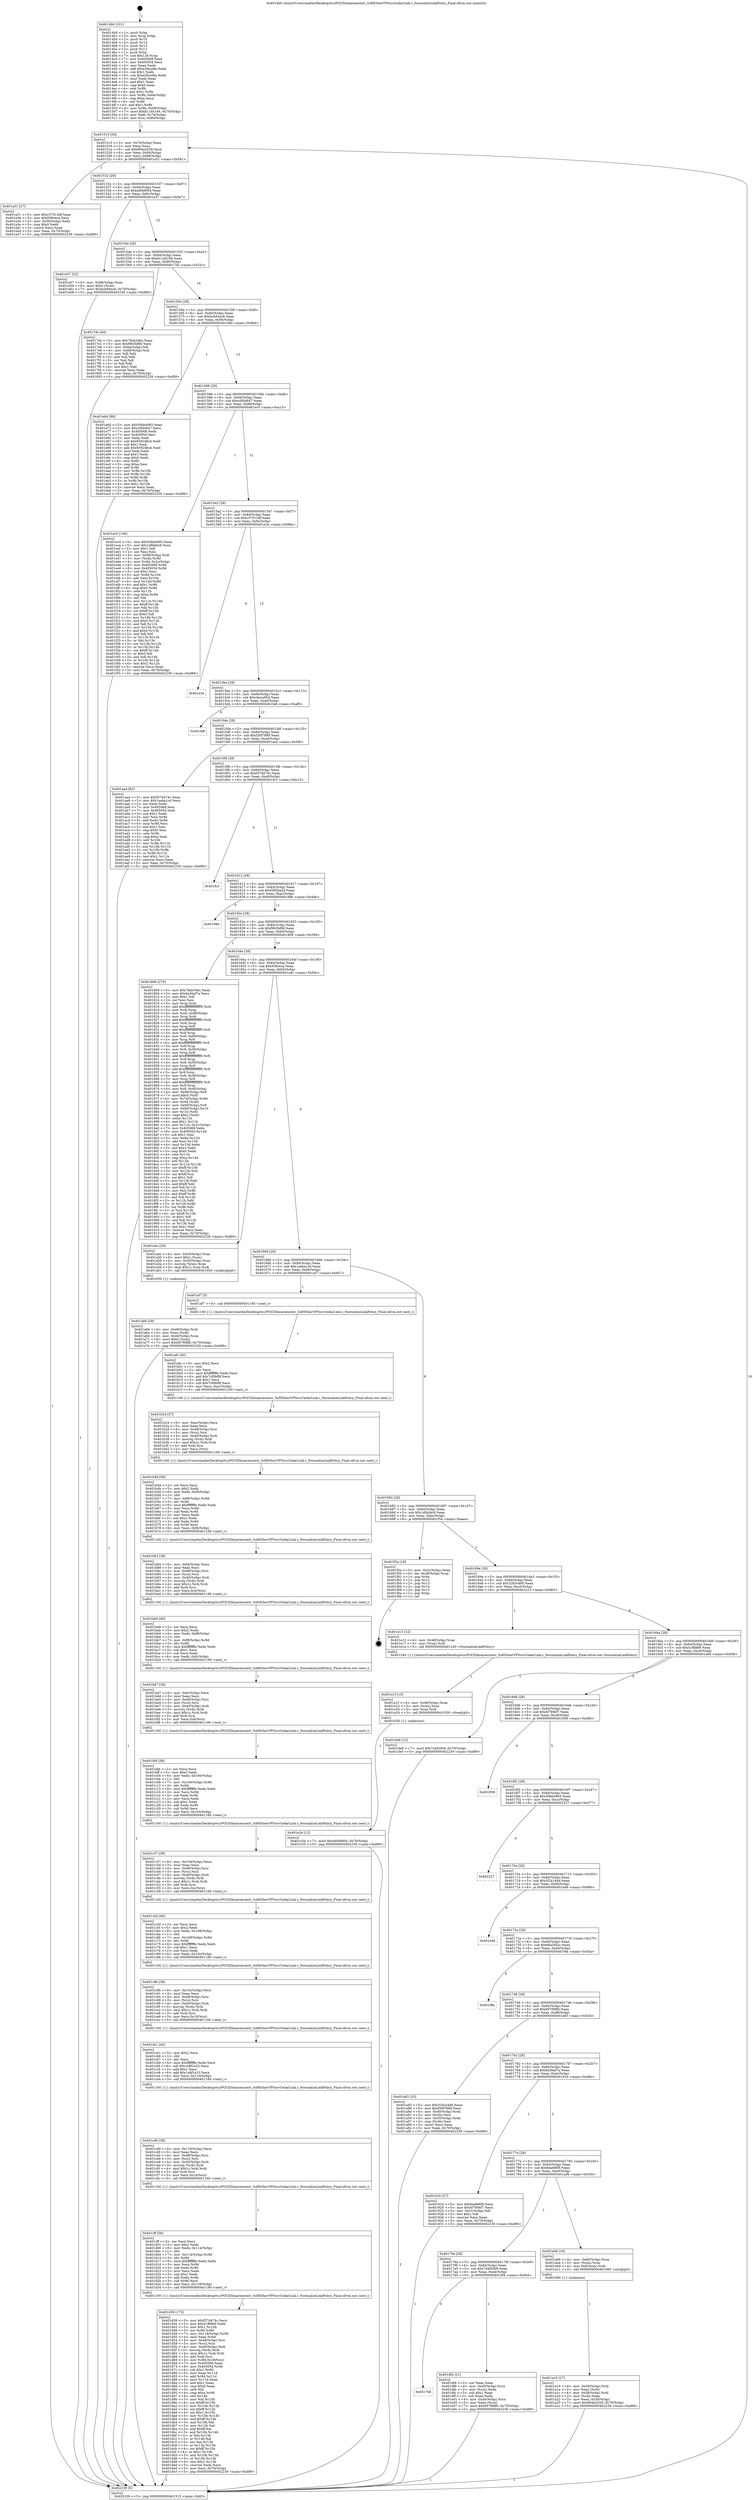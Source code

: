 digraph "0x4014b0" {
  label = "0x4014b0 (/mnt/c/Users/mathe/Desktop/tcc/POCII/binaries/extr_SoftEtherVPNsrcCedarLink.c_NormalizeLinkPolicy_Final-ollvm.out::main(0))"
  labelloc = "t"
  node[shape=record]

  Entry [label="",width=0.3,height=0.3,shape=circle,fillcolor=black,style=filled]
  "0x401515" [label="{
     0x401515 [29]\l
     | [instrs]\l
     &nbsp;&nbsp;0x401515 \<+3\>: mov -0x70(%rbp),%eax\l
     &nbsp;&nbsp;0x401518 \<+2\>: mov %eax,%ecx\l
     &nbsp;&nbsp;0x40151a \<+6\>: sub $0x964e2029,%ecx\l
     &nbsp;&nbsp;0x401520 \<+6\>: mov %eax,-0x84(%rbp)\l
     &nbsp;&nbsp;0x401526 \<+6\>: mov %ecx,-0x88(%rbp)\l
     &nbsp;&nbsp;0x40152c \<+6\>: je 0000000000401a31 \<main+0x581\>\l
  }"]
  "0x401a31" [label="{
     0x401a31 [27]\l
     | [instrs]\l
     &nbsp;&nbsp;0x401a31 \<+5\>: mov $0xc37013df,%eax\l
     &nbsp;&nbsp;0x401a36 \<+5\>: mov $0x938ceca,%ecx\l
     &nbsp;&nbsp;0x401a3b \<+3\>: mov -0x30(%rbp),%edx\l
     &nbsp;&nbsp;0x401a3e \<+3\>: cmp $0x0,%edx\l
     &nbsp;&nbsp;0x401a41 \<+3\>: cmove %ecx,%eax\l
     &nbsp;&nbsp;0x401a44 \<+3\>: mov %eax,-0x70(%rbp)\l
     &nbsp;&nbsp;0x401a47 \<+5\>: jmp 0000000000402239 \<main+0xd89\>\l
  }"]
  "0x401532" [label="{
     0x401532 [28]\l
     | [instrs]\l
     &nbsp;&nbsp;0x401532 \<+5\>: jmp 0000000000401537 \<main+0x87\>\l
     &nbsp;&nbsp;0x401537 \<+6\>: mov -0x84(%rbp),%eax\l
     &nbsp;&nbsp;0x40153d \<+5\>: sub $0xa60b6f04,%eax\l
     &nbsp;&nbsp;0x401542 \<+6\>: mov %eax,-0x8c(%rbp)\l
     &nbsp;&nbsp;0x401548 \<+6\>: je 0000000000401e57 \<main+0x9a7\>\l
  }"]
  Exit [label="",width=0.3,height=0.3,shape=circle,fillcolor=black,style=filled,peripheries=2]
  "0x401e57" [label="{
     0x401e57 [22]\l
     | [instrs]\l
     &nbsp;&nbsp;0x401e57 \<+4\>: mov -0x68(%rbp),%rax\l
     &nbsp;&nbsp;0x401e5b \<+6\>: movl $0x0,(%rax)\l
     &nbsp;&nbsp;0x401e61 \<+7\>: movl $0xbcb94ac6,-0x70(%rbp)\l
     &nbsp;&nbsp;0x401e68 \<+5\>: jmp 0000000000402239 \<main+0xd89\>\l
  }"]
  "0x40154e" [label="{
     0x40154e [28]\l
     | [instrs]\l
     &nbsp;&nbsp;0x40154e \<+5\>: jmp 0000000000401553 \<main+0xa3\>\l
     &nbsp;&nbsp;0x401553 \<+6\>: mov -0x84(%rbp),%eax\l
     &nbsp;&nbsp;0x401559 \<+5\>: sub $0xb11d4194,%eax\l
     &nbsp;&nbsp;0x40155e \<+6\>: mov %eax,-0x90(%rbp)\l
     &nbsp;&nbsp;0x401564 \<+6\>: je 00000000004017dc \<main+0x32c\>\l
  }"]
  "0x401e2e" [label="{
     0x401e2e [12]\l
     | [instrs]\l
     &nbsp;&nbsp;0x401e2e \<+7\>: movl $0xa60b6f04,-0x70(%rbp)\l
     &nbsp;&nbsp;0x401e35 \<+5\>: jmp 0000000000402239 \<main+0xd89\>\l
  }"]
  "0x4017dc" [label="{
     0x4017dc [44]\l
     | [instrs]\l
     &nbsp;&nbsp;0x4017dc \<+5\>: mov $0x78ab34bc,%eax\l
     &nbsp;&nbsp;0x4017e1 \<+5\>: mov $0xf963bf66,%ecx\l
     &nbsp;&nbsp;0x4017e6 \<+3\>: mov -0x6a(%rbp),%dl\l
     &nbsp;&nbsp;0x4017e9 \<+4\>: mov -0x69(%rbp),%sil\l
     &nbsp;&nbsp;0x4017ed \<+3\>: mov %dl,%dil\l
     &nbsp;&nbsp;0x4017f0 \<+3\>: and %sil,%dil\l
     &nbsp;&nbsp;0x4017f3 \<+3\>: xor %sil,%dl\l
     &nbsp;&nbsp;0x4017f6 \<+3\>: or %dl,%dil\l
     &nbsp;&nbsp;0x4017f9 \<+4\>: test $0x1,%dil\l
     &nbsp;&nbsp;0x4017fd \<+3\>: cmovne %ecx,%eax\l
     &nbsp;&nbsp;0x401800 \<+3\>: mov %eax,-0x70(%rbp)\l
     &nbsp;&nbsp;0x401803 \<+5\>: jmp 0000000000402239 \<main+0xd89\>\l
  }"]
  "0x40156a" [label="{
     0x40156a [28]\l
     | [instrs]\l
     &nbsp;&nbsp;0x40156a \<+5\>: jmp 000000000040156f \<main+0xbf\>\l
     &nbsp;&nbsp;0x40156f \<+6\>: mov -0x84(%rbp),%eax\l
     &nbsp;&nbsp;0x401575 \<+5\>: sub $0xbcb94ac6,%eax\l
     &nbsp;&nbsp;0x40157a \<+6\>: mov %eax,-0x94(%rbp)\l
     &nbsp;&nbsp;0x401580 \<+6\>: je 0000000000401e6d \<main+0x9bd\>\l
  }"]
  "0x402239" [label="{
     0x402239 [5]\l
     | [instrs]\l
     &nbsp;&nbsp;0x402239 \<+5\>: jmp 0000000000401515 \<main+0x65\>\l
  }"]
  "0x4014b0" [label="{
     0x4014b0 [101]\l
     | [instrs]\l
     &nbsp;&nbsp;0x4014b0 \<+1\>: push %rbp\l
     &nbsp;&nbsp;0x4014b1 \<+3\>: mov %rsp,%rbp\l
     &nbsp;&nbsp;0x4014b4 \<+2\>: push %r15\l
     &nbsp;&nbsp;0x4014b6 \<+2\>: push %r14\l
     &nbsp;&nbsp;0x4014b8 \<+2\>: push %r13\l
     &nbsp;&nbsp;0x4014ba \<+2\>: push %r12\l
     &nbsp;&nbsp;0x4014bc \<+1\>: push %rbx\l
     &nbsp;&nbsp;0x4014bd \<+7\>: sub $0x128,%rsp\l
     &nbsp;&nbsp;0x4014c4 \<+7\>: mov 0x405068,%eax\l
     &nbsp;&nbsp;0x4014cb \<+7\>: mov 0x405054,%ecx\l
     &nbsp;&nbsp;0x4014d2 \<+2\>: mov %eax,%edx\l
     &nbsp;&nbsp;0x4014d4 \<+6\>: add $0xe28ce4fa,%edx\l
     &nbsp;&nbsp;0x4014da \<+3\>: sub $0x1,%edx\l
     &nbsp;&nbsp;0x4014dd \<+6\>: sub $0xe28ce4fa,%edx\l
     &nbsp;&nbsp;0x4014e3 \<+3\>: imul %edx,%eax\l
     &nbsp;&nbsp;0x4014e6 \<+3\>: and $0x1,%eax\l
     &nbsp;&nbsp;0x4014e9 \<+3\>: cmp $0x0,%eax\l
     &nbsp;&nbsp;0x4014ec \<+4\>: sete %r8b\l
     &nbsp;&nbsp;0x4014f0 \<+4\>: and $0x1,%r8b\l
     &nbsp;&nbsp;0x4014f4 \<+4\>: mov %r8b,-0x6a(%rbp)\l
     &nbsp;&nbsp;0x4014f8 \<+3\>: cmp $0xa,%ecx\l
     &nbsp;&nbsp;0x4014fb \<+4\>: setl %r8b\l
     &nbsp;&nbsp;0x4014ff \<+4\>: and $0x1,%r8b\l
     &nbsp;&nbsp;0x401503 \<+4\>: mov %r8b,-0x69(%rbp)\l
     &nbsp;&nbsp;0x401507 \<+7\>: movl $0xb11d4194,-0x70(%rbp)\l
     &nbsp;&nbsp;0x40150e \<+3\>: mov %edi,-0x74(%rbp)\l
     &nbsp;&nbsp;0x401511 \<+4\>: mov %rsi,-0x80(%rbp)\l
  }"]
  "0x401e1f" [label="{
     0x401e1f [15]\l
     | [instrs]\l
     &nbsp;&nbsp;0x401e1f \<+4\>: mov -0x48(%rbp),%rax\l
     &nbsp;&nbsp;0x401e23 \<+3\>: mov (%rax),%rax\l
     &nbsp;&nbsp;0x401e26 \<+3\>: mov %rax,%rdi\l
     &nbsp;&nbsp;0x401e29 \<+5\>: call 0000000000401030 \<free@plt\>\l
     | [calls]\l
     &nbsp;&nbsp;0x401030 \{1\} (unknown)\l
  }"]
  "0x401e6d" [label="{
     0x401e6d [88]\l
     | [instrs]\l
     &nbsp;&nbsp;0x401e6d \<+5\>: mov $0x50bb4993,%eax\l
     &nbsp;&nbsp;0x401e72 \<+5\>: mov $0xc0fd4847,%ecx\l
     &nbsp;&nbsp;0x401e77 \<+7\>: mov 0x405068,%edx\l
     &nbsp;&nbsp;0x401e7e \<+7\>: mov 0x405054,%esi\l
     &nbsp;&nbsp;0x401e85 \<+2\>: mov %edx,%edi\l
     &nbsp;&nbsp;0x401e87 \<+6\>: sub $0x939248cd,%edi\l
     &nbsp;&nbsp;0x401e8d \<+3\>: sub $0x1,%edi\l
     &nbsp;&nbsp;0x401e90 \<+6\>: add $0x939248cd,%edi\l
     &nbsp;&nbsp;0x401e96 \<+3\>: imul %edi,%edx\l
     &nbsp;&nbsp;0x401e99 \<+3\>: and $0x1,%edx\l
     &nbsp;&nbsp;0x401e9c \<+3\>: cmp $0x0,%edx\l
     &nbsp;&nbsp;0x401e9f \<+4\>: sete %r8b\l
     &nbsp;&nbsp;0x401ea3 \<+3\>: cmp $0xa,%esi\l
     &nbsp;&nbsp;0x401ea6 \<+4\>: setl %r9b\l
     &nbsp;&nbsp;0x401eaa \<+3\>: mov %r8b,%r10b\l
     &nbsp;&nbsp;0x401ead \<+3\>: and %r9b,%r10b\l
     &nbsp;&nbsp;0x401eb0 \<+3\>: xor %r9b,%r8b\l
     &nbsp;&nbsp;0x401eb3 \<+3\>: or %r8b,%r10b\l
     &nbsp;&nbsp;0x401eb6 \<+4\>: test $0x1,%r10b\l
     &nbsp;&nbsp;0x401eba \<+3\>: cmovne %ecx,%eax\l
     &nbsp;&nbsp;0x401ebd \<+3\>: mov %eax,-0x70(%rbp)\l
     &nbsp;&nbsp;0x401ec0 \<+5\>: jmp 0000000000402239 \<main+0xd89\>\l
  }"]
  "0x401586" [label="{
     0x401586 [28]\l
     | [instrs]\l
     &nbsp;&nbsp;0x401586 \<+5\>: jmp 000000000040158b \<main+0xdb\>\l
     &nbsp;&nbsp;0x40158b \<+6\>: mov -0x84(%rbp),%eax\l
     &nbsp;&nbsp;0x401591 \<+5\>: sub $0xc0fd4847,%eax\l
     &nbsp;&nbsp;0x401596 \<+6\>: mov %eax,-0x98(%rbp)\l
     &nbsp;&nbsp;0x40159c \<+6\>: je 0000000000401ec5 \<main+0xa15\>\l
  }"]
  "0x4017b6" [label="{
     0x4017b6\l
  }", style=dashed]
  "0x401ec5" [label="{
     0x401ec5 [149]\l
     | [instrs]\l
     &nbsp;&nbsp;0x401ec5 \<+5\>: mov $0x50bb4993,%eax\l
     &nbsp;&nbsp;0x401eca \<+5\>: mov $0x1dfdd4c9,%ecx\l
     &nbsp;&nbsp;0x401ecf \<+2\>: mov $0x1,%dl\l
     &nbsp;&nbsp;0x401ed1 \<+2\>: xor %esi,%esi\l
     &nbsp;&nbsp;0x401ed3 \<+4\>: mov -0x68(%rbp),%rdi\l
     &nbsp;&nbsp;0x401ed7 \<+3\>: mov (%rdi),%r8d\l
     &nbsp;&nbsp;0x401eda \<+4\>: mov %r8d,-0x2c(%rbp)\l
     &nbsp;&nbsp;0x401ede \<+8\>: mov 0x405068,%r8d\l
     &nbsp;&nbsp;0x401ee6 \<+8\>: mov 0x405054,%r9d\l
     &nbsp;&nbsp;0x401eee \<+3\>: sub $0x1,%esi\l
     &nbsp;&nbsp;0x401ef1 \<+3\>: mov %r8d,%r10d\l
     &nbsp;&nbsp;0x401ef4 \<+3\>: add %esi,%r10d\l
     &nbsp;&nbsp;0x401ef7 \<+4\>: imul %r10d,%r8d\l
     &nbsp;&nbsp;0x401efb \<+4\>: and $0x1,%r8d\l
     &nbsp;&nbsp;0x401eff \<+4\>: cmp $0x0,%r8d\l
     &nbsp;&nbsp;0x401f03 \<+4\>: sete %r11b\l
     &nbsp;&nbsp;0x401f07 \<+4\>: cmp $0xa,%r9d\l
     &nbsp;&nbsp;0x401f0b \<+3\>: setl %bl\l
     &nbsp;&nbsp;0x401f0e \<+3\>: mov %r11b,%r14b\l
     &nbsp;&nbsp;0x401f11 \<+4\>: xor $0xff,%r14b\l
     &nbsp;&nbsp;0x401f15 \<+3\>: mov %bl,%r15b\l
     &nbsp;&nbsp;0x401f18 \<+4\>: xor $0xff,%r15b\l
     &nbsp;&nbsp;0x401f1c \<+3\>: xor $0x0,%dl\l
     &nbsp;&nbsp;0x401f1f \<+3\>: mov %r14b,%r12b\l
     &nbsp;&nbsp;0x401f22 \<+4\>: and $0x0,%r12b\l
     &nbsp;&nbsp;0x401f26 \<+3\>: and %dl,%r11b\l
     &nbsp;&nbsp;0x401f29 \<+3\>: mov %r15b,%r13b\l
     &nbsp;&nbsp;0x401f2c \<+4\>: and $0x0,%r13b\l
     &nbsp;&nbsp;0x401f30 \<+2\>: and %dl,%bl\l
     &nbsp;&nbsp;0x401f32 \<+3\>: or %r11b,%r12b\l
     &nbsp;&nbsp;0x401f35 \<+3\>: or %bl,%r13b\l
     &nbsp;&nbsp;0x401f38 \<+3\>: xor %r13b,%r12b\l
     &nbsp;&nbsp;0x401f3b \<+3\>: or %r15b,%r14b\l
     &nbsp;&nbsp;0x401f3e \<+4\>: xor $0xff,%r14b\l
     &nbsp;&nbsp;0x401f42 \<+3\>: or $0x0,%dl\l
     &nbsp;&nbsp;0x401f45 \<+3\>: and %dl,%r14b\l
     &nbsp;&nbsp;0x401f48 \<+3\>: or %r14b,%r12b\l
     &nbsp;&nbsp;0x401f4b \<+4\>: test $0x1,%r12b\l
     &nbsp;&nbsp;0x401f4f \<+3\>: cmovne %ecx,%eax\l
     &nbsp;&nbsp;0x401f52 \<+3\>: mov %eax,-0x70(%rbp)\l
     &nbsp;&nbsp;0x401f55 \<+5\>: jmp 0000000000402239 \<main+0xd89\>\l
  }"]
  "0x4015a2" [label="{
     0x4015a2 [28]\l
     | [instrs]\l
     &nbsp;&nbsp;0x4015a2 \<+5\>: jmp 00000000004015a7 \<main+0xf7\>\l
     &nbsp;&nbsp;0x4015a7 \<+6\>: mov -0x84(%rbp),%eax\l
     &nbsp;&nbsp;0x4015ad \<+5\>: sub $0xc37013df,%eax\l
     &nbsp;&nbsp;0x4015b2 \<+6\>: mov %eax,-0x9c(%rbp)\l
     &nbsp;&nbsp;0x4015b8 \<+6\>: je 0000000000401e3a \<main+0x98a\>\l
  }"]
  "0x401df4" [label="{
     0x401df4 [31]\l
     | [instrs]\l
     &nbsp;&nbsp;0x401df4 \<+2\>: xor %eax,%eax\l
     &nbsp;&nbsp;0x401df6 \<+4\>: mov -0x40(%rbp),%rcx\l
     &nbsp;&nbsp;0x401dfa \<+2\>: mov (%rcx),%edx\l
     &nbsp;&nbsp;0x401dfc \<+3\>: sub $0x1,%eax\l
     &nbsp;&nbsp;0x401dff \<+2\>: sub %eax,%edx\l
     &nbsp;&nbsp;0x401e01 \<+4\>: mov -0x40(%rbp),%rcx\l
     &nbsp;&nbsp;0x401e05 \<+2\>: mov %edx,(%rcx)\l
     &nbsp;&nbsp;0x401e07 \<+7\>: movl $0x697f08f0,-0x70(%rbp)\l
     &nbsp;&nbsp;0x401e0e \<+5\>: jmp 0000000000402239 \<main+0xd89\>\l
  }"]
  "0x401e3a" [label="{
     0x401e3a\l
  }", style=dashed]
  "0x4015be" [label="{
     0x4015be [28]\l
     | [instrs]\l
     &nbsp;&nbsp;0x4015be \<+5\>: jmp 00000000004015c3 \<main+0x113\>\l
     &nbsp;&nbsp;0x4015c3 \<+6\>: mov -0x84(%rbp),%eax\l
     &nbsp;&nbsp;0x4015c9 \<+5\>: sub $0xcbeca954,%eax\l
     &nbsp;&nbsp;0x4015ce \<+6\>: mov %eax,-0xa0(%rbp)\l
     &nbsp;&nbsp;0x4015d4 \<+6\>: je 0000000000401fa8 \<main+0xaf8\>\l
  }"]
  "0x401d39" [label="{
     0x401d39 [175]\l
     | [instrs]\l
     &nbsp;&nbsp;0x401d39 \<+5\>: mov $0xf37d474c,%ecx\l
     &nbsp;&nbsp;0x401d3e \<+5\>: mov $0x41ffdfe9,%edx\l
     &nbsp;&nbsp;0x401d43 \<+3\>: mov $0x1,%r10b\l
     &nbsp;&nbsp;0x401d46 \<+3\>: xor %r8d,%r8d\l
     &nbsp;&nbsp;0x401d49 \<+7\>: mov -0x118(%rbp),%r9d\l
     &nbsp;&nbsp;0x401d50 \<+4\>: imul %eax,%r9d\l
     &nbsp;&nbsp;0x401d54 \<+4\>: mov -0x48(%rbp),%rsi\l
     &nbsp;&nbsp;0x401d58 \<+3\>: mov (%rsi),%rsi\l
     &nbsp;&nbsp;0x401d5b \<+4\>: mov -0x40(%rbp),%rdi\l
     &nbsp;&nbsp;0x401d5f \<+3\>: movslq (%rdi),%rdi\l
     &nbsp;&nbsp;0x401d62 \<+4\>: imul $0x1c,%rdi,%rdi\l
     &nbsp;&nbsp;0x401d66 \<+3\>: add %rdi,%rsi\l
     &nbsp;&nbsp;0x401d69 \<+4\>: mov %r9d,0x18(%rsi)\l
     &nbsp;&nbsp;0x401d6d \<+7\>: mov 0x405068,%eax\l
     &nbsp;&nbsp;0x401d74 \<+8\>: mov 0x405054,%r9d\l
     &nbsp;&nbsp;0x401d7c \<+4\>: sub $0x1,%r8d\l
     &nbsp;&nbsp;0x401d80 \<+3\>: mov %eax,%r11d\l
     &nbsp;&nbsp;0x401d83 \<+3\>: add %r8d,%r11d\l
     &nbsp;&nbsp;0x401d86 \<+4\>: imul %r11d,%eax\l
     &nbsp;&nbsp;0x401d8a \<+3\>: and $0x1,%eax\l
     &nbsp;&nbsp;0x401d8d \<+3\>: cmp $0x0,%eax\l
     &nbsp;&nbsp;0x401d90 \<+3\>: sete %bl\l
     &nbsp;&nbsp;0x401d93 \<+4\>: cmp $0xa,%r9d\l
     &nbsp;&nbsp;0x401d97 \<+4\>: setl %r14b\l
     &nbsp;&nbsp;0x401d9b \<+3\>: mov %bl,%r15b\l
     &nbsp;&nbsp;0x401d9e \<+4\>: xor $0xff,%r15b\l
     &nbsp;&nbsp;0x401da2 \<+3\>: mov %r14b,%r12b\l
     &nbsp;&nbsp;0x401da5 \<+4\>: xor $0xff,%r12b\l
     &nbsp;&nbsp;0x401da9 \<+4\>: xor $0x1,%r10b\l
     &nbsp;&nbsp;0x401dad \<+3\>: mov %r15b,%r13b\l
     &nbsp;&nbsp;0x401db0 \<+4\>: and $0xff,%r13b\l
     &nbsp;&nbsp;0x401db4 \<+3\>: and %r10b,%bl\l
     &nbsp;&nbsp;0x401db7 \<+3\>: mov %r12b,%al\l
     &nbsp;&nbsp;0x401dba \<+2\>: and $0xff,%al\l
     &nbsp;&nbsp;0x401dbc \<+3\>: and %r10b,%r14b\l
     &nbsp;&nbsp;0x401dbf \<+3\>: or %bl,%r13b\l
     &nbsp;&nbsp;0x401dc2 \<+3\>: or %r14b,%al\l
     &nbsp;&nbsp;0x401dc5 \<+3\>: xor %al,%r13b\l
     &nbsp;&nbsp;0x401dc8 \<+3\>: or %r12b,%r15b\l
     &nbsp;&nbsp;0x401dcb \<+4\>: xor $0xff,%r15b\l
     &nbsp;&nbsp;0x401dcf \<+4\>: or $0x1,%r10b\l
     &nbsp;&nbsp;0x401dd3 \<+3\>: and %r10b,%r15b\l
     &nbsp;&nbsp;0x401dd6 \<+3\>: or %r15b,%r13b\l
     &nbsp;&nbsp;0x401dd9 \<+4\>: test $0x1,%r13b\l
     &nbsp;&nbsp;0x401ddd \<+3\>: cmovne %edx,%ecx\l
     &nbsp;&nbsp;0x401de0 \<+3\>: mov %ecx,-0x70(%rbp)\l
     &nbsp;&nbsp;0x401de3 \<+5\>: jmp 0000000000402239 \<main+0xd89\>\l
  }"]
  "0x401fa8" [label="{
     0x401fa8\l
  }", style=dashed]
  "0x4015da" [label="{
     0x4015da [28]\l
     | [instrs]\l
     &nbsp;&nbsp;0x4015da \<+5\>: jmp 00000000004015df \<main+0x12f\>\l
     &nbsp;&nbsp;0x4015df \<+6\>: mov -0x84(%rbp),%eax\l
     &nbsp;&nbsp;0x4015e5 \<+5\>: sub $0xf26f7889,%eax\l
     &nbsp;&nbsp;0x4015ea \<+6\>: mov %eax,-0xa4(%rbp)\l
     &nbsp;&nbsp;0x4015f0 \<+6\>: je 0000000000401aa4 \<main+0x5f4\>\l
  }"]
  "0x401cff" [label="{
     0x401cff [58]\l
     | [instrs]\l
     &nbsp;&nbsp;0x401cff \<+2\>: xor %ecx,%ecx\l
     &nbsp;&nbsp;0x401d01 \<+5\>: mov $0x2,%edx\l
     &nbsp;&nbsp;0x401d06 \<+6\>: mov %edx,-0x114(%rbp)\l
     &nbsp;&nbsp;0x401d0c \<+1\>: cltd\l
     &nbsp;&nbsp;0x401d0d \<+7\>: mov -0x114(%rbp),%r8d\l
     &nbsp;&nbsp;0x401d14 \<+3\>: idiv %r8d\l
     &nbsp;&nbsp;0x401d17 \<+6\>: imul $0xfffffffe,%edx,%edx\l
     &nbsp;&nbsp;0x401d1d \<+3\>: mov %ecx,%r9d\l
     &nbsp;&nbsp;0x401d20 \<+3\>: sub %edx,%r9d\l
     &nbsp;&nbsp;0x401d23 \<+2\>: mov %ecx,%edx\l
     &nbsp;&nbsp;0x401d25 \<+3\>: sub $0x1,%edx\l
     &nbsp;&nbsp;0x401d28 \<+3\>: add %edx,%r9d\l
     &nbsp;&nbsp;0x401d2b \<+3\>: sub %r9d,%ecx\l
     &nbsp;&nbsp;0x401d2e \<+6\>: mov %ecx,-0x118(%rbp)\l
     &nbsp;&nbsp;0x401d34 \<+5\>: call 0000000000401160 \<next_i\>\l
     | [calls]\l
     &nbsp;&nbsp;0x401160 \{1\} (/mnt/c/Users/mathe/Desktop/tcc/POCII/binaries/extr_SoftEtherVPNsrcCedarLink.c_NormalizeLinkPolicy_Final-ollvm.out::next_i)\l
  }"]
  "0x401aa4" [label="{
     0x401aa4 [83]\l
     | [instrs]\l
     &nbsp;&nbsp;0x401aa4 \<+5\>: mov $0xf37d474c,%eax\l
     &nbsp;&nbsp;0x401aa9 \<+5\>: mov $0x1aeba1c6,%ecx\l
     &nbsp;&nbsp;0x401aae \<+2\>: xor %edx,%edx\l
     &nbsp;&nbsp;0x401ab0 \<+7\>: mov 0x405068,%esi\l
     &nbsp;&nbsp;0x401ab7 \<+7\>: mov 0x405054,%edi\l
     &nbsp;&nbsp;0x401abe \<+3\>: sub $0x1,%edx\l
     &nbsp;&nbsp;0x401ac1 \<+3\>: mov %esi,%r8d\l
     &nbsp;&nbsp;0x401ac4 \<+3\>: add %edx,%r8d\l
     &nbsp;&nbsp;0x401ac7 \<+4\>: imul %r8d,%esi\l
     &nbsp;&nbsp;0x401acb \<+3\>: and $0x1,%esi\l
     &nbsp;&nbsp;0x401ace \<+3\>: cmp $0x0,%esi\l
     &nbsp;&nbsp;0x401ad1 \<+4\>: sete %r9b\l
     &nbsp;&nbsp;0x401ad5 \<+3\>: cmp $0xa,%edi\l
     &nbsp;&nbsp;0x401ad8 \<+4\>: setl %r10b\l
     &nbsp;&nbsp;0x401adc \<+3\>: mov %r9b,%r11b\l
     &nbsp;&nbsp;0x401adf \<+3\>: and %r10b,%r11b\l
     &nbsp;&nbsp;0x401ae2 \<+3\>: xor %r10b,%r9b\l
     &nbsp;&nbsp;0x401ae5 \<+3\>: or %r9b,%r11b\l
     &nbsp;&nbsp;0x401ae8 \<+4\>: test $0x1,%r11b\l
     &nbsp;&nbsp;0x401aec \<+3\>: cmovne %ecx,%eax\l
     &nbsp;&nbsp;0x401aef \<+3\>: mov %eax,-0x70(%rbp)\l
     &nbsp;&nbsp;0x401af2 \<+5\>: jmp 0000000000402239 \<main+0xd89\>\l
  }"]
  "0x4015f6" [label="{
     0x4015f6 [28]\l
     | [instrs]\l
     &nbsp;&nbsp;0x4015f6 \<+5\>: jmp 00000000004015fb \<main+0x14b\>\l
     &nbsp;&nbsp;0x4015fb \<+6\>: mov -0x84(%rbp),%eax\l
     &nbsp;&nbsp;0x401601 \<+5\>: sub $0xf37d474c,%eax\l
     &nbsp;&nbsp;0x401606 \<+6\>: mov %eax,-0xa8(%rbp)\l
     &nbsp;&nbsp;0x40160c \<+6\>: je 0000000000401fc3 \<main+0xb13\>\l
  }"]
  "0x401cd9" [label="{
     0x401cd9 [38]\l
     | [instrs]\l
     &nbsp;&nbsp;0x401cd9 \<+6\>: mov -0x110(%rbp),%ecx\l
     &nbsp;&nbsp;0x401cdf \<+3\>: imul %eax,%ecx\l
     &nbsp;&nbsp;0x401ce2 \<+4\>: mov -0x48(%rbp),%rsi\l
     &nbsp;&nbsp;0x401ce6 \<+3\>: mov (%rsi),%rsi\l
     &nbsp;&nbsp;0x401ce9 \<+4\>: mov -0x40(%rbp),%rdi\l
     &nbsp;&nbsp;0x401ced \<+3\>: movslq (%rdi),%rdi\l
     &nbsp;&nbsp;0x401cf0 \<+4\>: imul $0x1c,%rdi,%rdi\l
     &nbsp;&nbsp;0x401cf4 \<+3\>: add %rdi,%rsi\l
     &nbsp;&nbsp;0x401cf7 \<+3\>: mov %ecx,0x14(%rsi)\l
     &nbsp;&nbsp;0x401cfa \<+5\>: call 0000000000401160 \<next_i\>\l
     | [calls]\l
     &nbsp;&nbsp;0x401160 \{1\} (/mnt/c/Users/mathe/Desktop/tcc/POCII/binaries/extr_SoftEtherVPNsrcCedarLink.c_NormalizeLinkPolicy_Final-ollvm.out::next_i)\l
  }"]
  "0x401fc3" [label="{
     0x401fc3\l
  }", style=dashed]
  "0x401612" [label="{
     0x401612 [28]\l
     | [instrs]\l
     &nbsp;&nbsp;0x401612 \<+5\>: jmp 0000000000401617 \<main+0x167\>\l
     &nbsp;&nbsp;0x401617 \<+6\>: mov -0x84(%rbp),%eax\l
     &nbsp;&nbsp;0x40161d \<+5\>: sub $0xf585ba2d,%eax\l
     &nbsp;&nbsp;0x401622 \<+6\>: mov %eax,-0xac(%rbp)\l
     &nbsp;&nbsp;0x401628 \<+6\>: je 000000000040198e \<main+0x4de\>\l
  }"]
  "0x401cb1" [label="{
     0x401cb1 [40]\l
     | [instrs]\l
     &nbsp;&nbsp;0x401cb1 \<+5\>: mov $0x2,%ecx\l
     &nbsp;&nbsp;0x401cb6 \<+1\>: cltd\l
     &nbsp;&nbsp;0x401cb7 \<+2\>: idiv %ecx\l
     &nbsp;&nbsp;0x401cb9 \<+6\>: imul $0xfffffffe,%edx,%ecx\l
     &nbsp;&nbsp;0x401cbf \<+6\>: sub $0x1e8f1e23,%ecx\l
     &nbsp;&nbsp;0x401cc5 \<+3\>: add $0x1,%ecx\l
     &nbsp;&nbsp;0x401cc8 \<+6\>: add $0x1e8f1e23,%ecx\l
     &nbsp;&nbsp;0x401cce \<+6\>: mov %ecx,-0x110(%rbp)\l
     &nbsp;&nbsp;0x401cd4 \<+5\>: call 0000000000401160 \<next_i\>\l
     | [calls]\l
     &nbsp;&nbsp;0x401160 \{1\} (/mnt/c/Users/mathe/Desktop/tcc/POCII/binaries/extr_SoftEtherVPNsrcCedarLink.c_NormalizeLinkPolicy_Final-ollvm.out::next_i)\l
  }"]
  "0x40198e" [label="{
     0x40198e\l
  }", style=dashed]
  "0x40162e" [label="{
     0x40162e [28]\l
     | [instrs]\l
     &nbsp;&nbsp;0x40162e \<+5\>: jmp 0000000000401633 \<main+0x183\>\l
     &nbsp;&nbsp;0x401633 \<+6\>: mov -0x84(%rbp),%eax\l
     &nbsp;&nbsp;0x401639 \<+5\>: sub $0xf963bf66,%eax\l
     &nbsp;&nbsp;0x40163e \<+6\>: mov %eax,-0xb0(%rbp)\l
     &nbsp;&nbsp;0x401644 \<+6\>: je 0000000000401808 \<main+0x358\>\l
  }"]
  "0x401c8b" [label="{
     0x401c8b [38]\l
     | [instrs]\l
     &nbsp;&nbsp;0x401c8b \<+6\>: mov -0x10c(%rbp),%ecx\l
     &nbsp;&nbsp;0x401c91 \<+3\>: imul %eax,%ecx\l
     &nbsp;&nbsp;0x401c94 \<+4\>: mov -0x48(%rbp),%rsi\l
     &nbsp;&nbsp;0x401c98 \<+3\>: mov (%rsi),%rsi\l
     &nbsp;&nbsp;0x401c9b \<+4\>: mov -0x40(%rbp),%rdi\l
     &nbsp;&nbsp;0x401c9f \<+3\>: movslq (%rdi),%rdi\l
     &nbsp;&nbsp;0x401ca2 \<+4\>: imul $0x1c,%rdi,%rdi\l
     &nbsp;&nbsp;0x401ca6 \<+3\>: add %rdi,%rsi\l
     &nbsp;&nbsp;0x401ca9 \<+3\>: mov %ecx,0x10(%rsi)\l
     &nbsp;&nbsp;0x401cac \<+5\>: call 0000000000401160 \<next_i\>\l
     | [calls]\l
     &nbsp;&nbsp;0x401160 \{1\} (/mnt/c/Users/mathe/Desktop/tcc/POCII/binaries/extr_SoftEtherVPNsrcCedarLink.c_NormalizeLinkPolicy_Final-ollvm.out::next_i)\l
  }"]
  "0x401808" [label="{
     0x401808 [275]\l
     | [instrs]\l
     &nbsp;&nbsp;0x401808 \<+5\>: mov $0x78ab34bc,%eax\l
     &nbsp;&nbsp;0x40180d \<+5\>: mov $0x6a36af7a,%ecx\l
     &nbsp;&nbsp;0x401812 \<+2\>: mov $0x1,%dl\l
     &nbsp;&nbsp;0x401814 \<+2\>: xor %esi,%esi\l
     &nbsp;&nbsp;0x401816 \<+3\>: mov %rsp,%rdi\l
     &nbsp;&nbsp;0x401819 \<+4\>: add $0xfffffffffffffff0,%rdi\l
     &nbsp;&nbsp;0x40181d \<+3\>: mov %rdi,%rsp\l
     &nbsp;&nbsp;0x401820 \<+4\>: mov %rdi,-0x68(%rbp)\l
     &nbsp;&nbsp;0x401824 \<+3\>: mov %rsp,%rdi\l
     &nbsp;&nbsp;0x401827 \<+4\>: add $0xfffffffffffffff0,%rdi\l
     &nbsp;&nbsp;0x40182b \<+3\>: mov %rdi,%rsp\l
     &nbsp;&nbsp;0x40182e \<+3\>: mov %rsp,%r8\l
     &nbsp;&nbsp;0x401831 \<+4\>: add $0xfffffffffffffff0,%r8\l
     &nbsp;&nbsp;0x401835 \<+3\>: mov %r8,%rsp\l
     &nbsp;&nbsp;0x401838 \<+4\>: mov %r8,-0x60(%rbp)\l
     &nbsp;&nbsp;0x40183c \<+3\>: mov %rsp,%r8\l
     &nbsp;&nbsp;0x40183f \<+4\>: add $0xfffffffffffffff0,%r8\l
     &nbsp;&nbsp;0x401843 \<+3\>: mov %r8,%rsp\l
     &nbsp;&nbsp;0x401846 \<+4\>: mov %r8,-0x58(%rbp)\l
     &nbsp;&nbsp;0x40184a \<+3\>: mov %rsp,%r8\l
     &nbsp;&nbsp;0x40184d \<+4\>: add $0xfffffffffffffff0,%r8\l
     &nbsp;&nbsp;0x401851 \<+3\>: mov %r8,%rsp\l
     &nbsp;&nbsp;0x401854 \<+4\>: mov %r8,-0x50(%rbp)\l
     &nbsp;&nbsp;0x401858 \<+3\>: mov %rsp,%r8\l
     &nbsp;&nbsp;0x40185b \<+4\>: add $0xfffffffffffffff0,%r8\l
     &nbsp;&nbsp;0x40185f \<+3\>: mov %r8,%rsp\l
     &nbsp;&nbsp;0x401862 \<+4\>: mov %r8,-0x48(%rbp)\l
     &nbsp;&nbsp;0x401866 \<+3\>: mov %rsp,%r8\l
     &nbsp;&nbsp;0x401869 \<+4\>: add $0xfffffffffffffff0,%r8\l
     &nbsp;&nbsp;0x40186d \<+3\>: mov %r8,%rsp\l
     &nbsp;&nbsp;0x401870 \<+4\>: mov %r8,-0x40(%rbp)\l
     &nbsp;&nbsp;0x401874 \<+4\>: mov -0x68(%rbp),%r8\l
     &nbsp;&nbsp;0x401878 \<+7\>: movl $0x0,(%r8)\l
     &nbsp;&nbsp;0x40187f \<+4\>: mov -0x74(%rbp),%r9d\l
     &nbsp;&nbsp;0x401883 \<+3\>: mov %r9d,(%rdi)\l
     &nbsp;&nbsp;0x401886 \<+4\>: mov -0x60(%rbp),%r8\l
     &nbsp;&nbsp;0x40188a \<+4\>: mov -0x80(%rbp),%r10\l
     &nbsp;&nbsp;0x40188e \<+3\>: mov %r10,(%r8)\l
     &nbsp;&nbsp;0x401891 \<+3\>: cmpl $0x2,(%rdi)\l
     &nbsp;&nbsp;0x401894 \<+4\>: setne %r11b\l
     &nbsp;&nbsp;0x401898 \<+4\>: and $0x1,%r11b\l
     &nbsp;&nbsp;0x40189c \<+4\>: mov %r11b,-0x31(%rbp)\l
     &nbsp;&nbsp;0x4018a0 \<+7\>: mov 0x405068,%ebx\l
     &nbsp;&nbsp;0x4018a7 \<+8\>: mov 0x405054,%r14d\l
     &nbsp;&nbsp;0x4018af \<+3\>: sub $0x1,%esi\l
     &nbsp;&nbsp;0x4018b2 \<+3\>: mov %ebx,%r15d\l
     &nbsp;&nbsp;0x4018b5 \<+3\>: add %esi,%r15d\l
     &nbsp;&nbsp;0x4018b8 \<+4\>: imul %r15d,%ebx\l
     &nbsp;&nbsp;0x4018bc \<+3\>: and $0x1,%ebx\l
     &nbsp;&nbsp;0x4018bf \<+3\>: cmp $0x0,%ebx\l
     &nbsp;&nbsp;0x4018c2 \<+4\>: sete %r11b\l
     &nbsp;&nbsp;0x4018c6 \<+4\>: cmp $0xa,%r14d\l
     &nbsp;&nbsp;0x4018ca \<+4\>: setl %r12b\l
     &nbsp;&nbsp;0x4018ce \<+3\>: mov %r11b,%r13b\l
     &nbsp;&nbsp;0x4018d1 \<+4\>: xor $0xff,%r13b\l
     &nbsp;&nbsp;0x4018d5 \<+3\>: mov %r12b,%sil\l
     &nbsp;&nbsp;0x4018d8 \<+4\>: xor $0xff,%sil\l
     &nbsp;&nbsp;0x4018dc \<+3\>: xor $0x1,%dl\l
     &nbsp;&nbsp;0x4018df \<+3\>: mov %r13b,%dil\l
     &nbsp;&nbsp;0x4018e2 \<+4\>: and $0xff,%dil\l
     &nbsp;&nbsp;0x4018e6 \<+3\>: and %dl,%r11b\l
     &nbsp;&nbsp;0x4018e9 \<+3\>: mov %sil,%r8b\l
     &nbsp;&nbsp;0x4018ec \<+4\>: and $0xff,%r8b\l
     &nbsp;&nbsp;0x4018f0 \<+3\>: and %dl,%r12b\l
     &nbsp;&nbsp;0x4018f3 \<+3\>: or %r11b,%dil\l
     &nbsp;&nbsp;0x4018f6 \<+3\>: or %r12b,%r8b\l
     &nbsp;&nbsp;0x4018f9 \<+3\>: xor %r8b,%dil\l
     &nbsp;&nbsp;0x4018fc \<+3\>: or %sil,%r13b\l
     &nbsp;&nbsp;0x4018ff \<+4\>: xor $0xff,%r13b\l
     &nbsp;&nbsp;0x401903 \<+3\>: or $0x1,%dl\l
     &nbsp;&nbsp;0x401906 \<+3\>: and %dl,%r13b\l
     &nbsp;&nbsp;0x401909 \<+3\>: or %r13b,%dil\l
     &nbsp;&nbsp;0x40190c \<+4\>: test $0x1,%dil\l
     &nbsp;&nbsp;0x401910 \<+3\>: cmovne %ecx,%eax\l
     &nbsp;&nbsp;0x401913 \<+3\>: mov %eax,-0x70(%rbp)\l
     &nbsp;&nbsp;0x401916 \<+5\>: jmp 0000000000402239 \<main+0xd89\>\l
  }"]
  "0x40164a" [label="{
     0x40164a [28]\l
     | [instrs]\l
     &nbsp;&nbsp;0x40164a \<+5\>: jmp 000000000040164f \<main+0x19f\>\l
     &nbsp;&nbsp;0x40164f \<+6\>: mov -0x84(%rbp),%eax\l
     &nbsp;&nbsp;0x401655 \<+5\>: sub $0x938ceca,%eax\l
     &nbsp;&nbsp;0x40165a \<+6\>: mov %eax,-0xb4(%rbp)\l
     &nbsp;&nbsp;0x401660 \<+6\>: je 0000000000401a4c \<main+0x59c\>\l
  }"]
  "0x401c5d" [label="{
     0x401c5d [46]\l
     | [instrs]\l
     &nbsp;&nbsp;0x401c5d \<+2\>: xor %ecx,%ecx\l
     &nbsp;&nbsp;0x401c5f \<+5\>: mov $0x2,%edx\l
     &nbsp;&nbsp;0x401c64 \<+6\>: mov %edx,-0x108(%rbp)\l
     &nbsp;&nbsp;0x401c6a \<+1\>: cltd\l
     &nbsp;&nbsp;0x401c6b \<+7\>: mov -0x108(%rbp),%r8d\l
     &nbsp;&nbsp;0x401c72 \<+3\>: idiv %r8d\l
     &nbsp;&nbsp;0x401c75 \<+6\>: imul $0xfffffffe,%edx,%edx\l
     &nbsp;&nbsp;0x401c7b \<+3\>: sub $0x1,%ecx\l
     &nbsp;&nbsp;0x401c7e \<+2\>: sub %ecx,%edx\l
     &nbsp;&nbsp;0x401c80 \<+6\>: mov %edx,-0x10c(%rbp)\l
     &nbsp;&nbsp;0x401c86 \<+5\>: call 0000000000401160 \<next_i\>\l
     | [calls]\l
     &nbsp;&nbsp;0x401160 \{1\} (/mnt/c/Users/mathe/Desktop/tcc/POCII/binaries/extr_SoftEtherVPNsrcCedarLink.c_NormalizeLinkPolicy_Final-ollvm.out::next_i)\l
  }"]
  "0x401c37" [label="{
     0x401c37 [38]\l
     | [instrs]\l
     &nbsp;&nbsp;0x401c37 \<+6\>: mov -0x104(%rbp),%ecx\l
     &nbsp;&nbsp;0x401c3d \<+3\>: imul %eax,%ecx\l
     &nbsp;&nbsp;0x401c40 \<+4\>: mov -0x48(%rbp),%rsi\l
     &nbsp;&nbsp;0x401c44 \<+3\>: mov (%rsi),%rsi\l
     &nbsp;&nbsp;0x401c47 \<+4\>: mov -0x40(%rbp),%rdi\l
     &nbsp;&nbsp;0x401c4b \<+3\>: movslq (%rdi),%rdi\l
     &nbsp;&nbsp;0x401c4e \<+4\>: imul $0x1c,%rdi,%rdi\l
     &nbsp;&nbsp;0x401c52 \<+3\>: add %rdi,%rsi\l
     &nbsp;&nbsp;0x401c55 \<+3\>: mov %ecx,0xc(%rsi)\l
     &nbsp;&nbsp;0x401c58 \<+5\>: call 0000000000401160 \<next_i\>\l
     | [calls]\l
     &nbsp;&nbsp;0x401160 \{1\} (/mnt/c/Users/mathe/Desktop/tcc/POCII/binaries/extr_SoftEtherVPNsrcCedarLink.c_NormalizeLinkPolicy_Final-ollvm.out::next_i)\l
  }"]
  "0x401a4c" [label="{
     0x401a4c [26]\l
     | [instrs]\l
     &nbsp;&nbsp;0x401a4c \<+4\>: mov -0x50(%rbp),%rax\l
     &nbsp;&nbsp;0x401a50 \<+6\>: movl $0x1,(%rax)\l
     &nbsp;&nbsp;0x401a56 \<+4\>: mov -0x50(%rbp),%rax\l
     &nbsp;&nbsp;0x401a5a \<+3\>: movslq (%rax),%rax\l
     &nbsp;&nbsp;0x401a5d \<+4\>: imul $0x1c,%rax,%rdi\l
     &nbsp;&nbsp;0x401a61 \<+5\>: call 0000000000401050 \<malloc@plt\>\l
     | [calls]\l
     &nbsp;&nbsp;0x401050 \{1\} (unknown)\l
  }"]
  "0x401666" [label="{
     0x401666 [28]\l
     | [instrs]\l
     &nbsp;&nbsp;0x401666 \<+5\>: jmp 000000000040166b \<main+0x1bb\>\l
     &nbsp;&nbsp;0x40166b \<+6\>: mov -0x84(%rbp),%eax\l
     &nbsp;&nbsp;0x401671 \<+5\>: sub $0x1aeba1c6,%eax\l
     &nbsp;&nbsp;0x401676 \<+6\>: mov %eax,-0xb8(%rbp)\l
     &nbsp;&nbsp;0x40167c \<+6\>: je 0000000000401af7 \<main+0x647\>\l
  }"]
  "0x401bfd" [label="{
     0x401bfd [58]\l
     | [instrs]\l
     &nbsp;&nbsp;0x401bfd \<+2\>: xor %ecx,%ecx\l
     &nbsp;&nbsp;0x401bff \<+5\>: mov $0x2,%edx\l
     &nbsp;&nbsp;0x401c04 \<+6\>: mov %edx,-0x100(%rbp)\l
     &nbsp;&nbsp;0x401c0a \<+1\>: cltd\l
     &nbsp;&nbsp;0x401c0b \<+7\>: mov -0x100(%rbp),%r8d\l
     &nbsp;&nbsp;0x401c12 \<+3\>: idiv %r8d\l
     &nbsp;&nbsp;0x401c15 \<+6\>: imul $0xfffffffe,%edx,%edx\l
     &nbsp;&nbsp;0x401c1b \<+3\>: mov %ecx,%r9d\l
     &nbsp;&nbsp;0x401c1e \<+3\>: sub %edx,%r9d\l
     &nbsp;&nbsp;0x401c21 \<+2\>: mov %ecx,%edx\l
     &nbsp;&nbsp;0x401c23 \<+3\>: sub $0x1,%edx\l
     &nbsp;&nbsp;0x401c26 \<+3\>: add %edx,%r9d\l
     &nbsp;&nbsp;0x401c29 \<+3\>: sub %r9d,%ecx\l
     &nbsp;&nbsp;0x401c2c \<+6\>: mov %ecx,-0x104(%rbp)\l
     &nbsp;&nbsp;0x401c32 \<+5\>: call 0000000000401160 \<next_i\>\l
     | [calls]\l
     &nbsp;&nbsp;0x401160 \{1\} (/mnt/c/Users/mathe/Desktop/tcc/POCII/binaries/extr_SoftEtherVPNsrcCedarLink.c_NormalizeLinkPolicy_Final-ollvm.out::next_i)\l
  }"]
  "0x401af7" [label="{
     0x401af7 [5]\l
     | [instrs]\l
     &nbsp;&nbsp;0x401af7 \<+5\>: call 0000000000401160 \<next_i\>\l
     | [calls]\l
     &nbsp;&nbsp;0x401160 \{1\} (/mnt/c/Users/mathe/Desktop/tcc/POCII/binaries/extr_SoftEtherVPNsrcCedarLink.c_NormalizeLinkPolicy_Final-ollvm.out::next_i)\l
  }"]
  "0x401682" [label="{
     0x401682 [28]\l
     | [instrs]\l
     &nbsp;&nbsp;0x401682 \<+5\>: jmp 0000000000401687 \<main+0x1d7\>\l
     &nbsp;&nbsp;0x401687 \<+6\>: mov -0x84(%rbp),%eax\l
     &nbsp;&nbsp;0x40168d \<+5\>: sub $0x1dfdd4c9,%eax\l
     &nbsp;&nbsp;0x401692 \<+6\>: mov %eax,-0xbc(%rbp)\l
     &nbsp;&nbsp;0x401698 \<+6\>: je 0000000000401f5a \<main+0xaaa\>\l
  }"]
  "0x401bd7" [label="{
     0x401bd7 [38]\l
     | [instrs]\l
     &nbsp;&nbsp;0x401bd7 \<+6\>: mov -0xfc(%rbp),%ecx\l
     &nbsp;&nbsp;0x401bdd \<+3\>: imul %eax,%ecx\l
     &nbsp;&nbsp;0x401be0 \<+4\>: mov -0x48(%rbp),%rsi\l
     &nbsp;&nbsp;0x401be4 \<+3\>: mov (%rsi),%rsi\l
     &nbsp;&nbsp;0x401be7 \<+4\>: mov -0x40(%rbp),%rdi\l
     &nbsp;&nbsp;0x401beb \<+3\>: movslq (%rdi),%rdi\l
     &nbsp;&nbsp;0x401bee \<+4\>: imul $0x1c,%rdi,%rdi\l
     &nbsp;&nbsp;0x401bf2 \<+3\>: add %rdi,%rsi\l
     &nbsp;&nbsp;0x401bf5 \<+3\>: mov %ecx,0x8(%rsi)\l
     &nbsp;&nbsp;0x401bf8 \<+5\>: call 0000000000401160 \<next_i\>\l
     | [calls]\l
     &nbsp;&nbsp;0x401160 \{1\} (/mnt/c/Users/mathe/Desktop/tcc/POCII/binaries/extr_SoftEtherVPNsrcCedarLink.c_NormalizeLinkPolicy_Final-ollvm.out::next_i)\l
  }"]
  "0x401f5a" [label="{
     0x401f5a [18]\l
     | [instrs]\l
     &nbsp;&nbsp;0x401f5a \<+3\>: mov -0x2c(%rbp),%eax\l
     &nbsp;&nbsp;0x401f5d \<+4\>: lea -0x28(%rbp),%rsp\l
     &nbsp;&nbsp;0x401f61 \<+1\>: pop %rbx\l
     &nbsp;&nbsp;0x401f62 \<+2\>: pop %r12\l
     &nbsp;&nbsp;0x401f64 \<+2\>: pop %r13\l
     &nbsp;&nbsp;0x401f66 \<+2\>: pop %r14\l
     &nbsp;&nbsp;0x401f68 \<+2\>: pop %r15\l
     &nbsp;&nbsp;0x401f6a \<+1\>: pop %rbp\l
     &nbsp;&nbsp;0x401f6b \<+1\>: ret\l
  }"]
  "0x40169e" [label="{
     0x40169e [28]\l
     | [instrs]\l
     &nbsp;&nbsp;0x40169e \<+5\>: jmp 00000000004016a3 \<main+0x1f3\>\l
     &nbsp;&nbsp;0x4016a3 \<+6\>: mov -0x84(%rbp),%eax\l
     &nbsp;&nbsp;0x4016a9 \<+5\>: sub $0x3263c4d0,%eax\l
     &nbsp;&nbsp;0x4016ae \<+6\>: mov %eax,-0xc0(%rbp)\l
     &nbsp;&nbsp;0x4016b4 \<+6\>: je 0000000000401e13 \<main+0x963\>\l
  }"]
  "0x401ba9" [label="{
     0x401ba9 [46]\l
     | [instrs]\l
     &nbsp;&nbsp;0x401ba9 \<+2\>: xor %ecx,%ecx\l
     &nbsp;&nbsp;0x401bab \<+5\>: mov $0x2,%edx\l
     &nbsp;&nbsp;0x401bb0 \<+6\>: mov %edx,-0xf8(%rbp)\l
     &nbsp;&nbsp;0x401bb6 \<+1\>: cltd\l
     &nbsp;&nbsp;0x401bb7 \<+7\>: mov -0xf8(%rbp),%r8d\l
     &nbsp;&nbsp;0x401bbe \<+3\>: idiv %r8d\l
     &nbsp;&nbsp;0x401bc1 \<+6\>: imul $0xfffffffe,%edx,%edx\l
     &nbsp;&nbsp;0x401bc7 \<+3\>: sub $0x1,%ecx\l
     &nbsp;&nbsp;0x401bca \<+2\>: sub %ecx,%edx\l
     &nbsp;&nbsp;0x401bcc \<+6\>: mov %edx,-0xfc(%rbp)\l
     &nbsp;&nbsp;0x401bd2 \<+5\>: call 0000000000401160 \<next_i\>\l
     | [calls]\l
     &nbsp;&nbsp;0x401160 \{1\} (/mnt/c/Users/mathe/Desktop/tcc/POCII/binaries/extr_SoftEtherVPNsrcCedarLink.c_NormalizeLinkPolicy_Final-ollvm.out::next_i)\l
  }"]
  "0x401e13" [label="{
     0x401e13 [12]\l
     | [instrs]\l
     &nbsp;&nbsp;0x401e13 \<+4\>: mov -0x48(%rbp),%rax\l
     &nbsp;&nbsp;0x401e17 \<+3\>: mov (%rax),%rdi\l
     &nbsp;&nbsp;0x401e1a \<+5\>: call 0000000000401240 \<NormalizeLinkPolicy\>\l
     | [calls]\l
     &nbsp;&nbsp;0x401240 \{1\} (/mnt/c/Users/mathe/Desktop/tcc/POCII/binaries/extr_SoftEtherVPNsrcCedarLink.c_NormalizeLinkPolicy_Final-ollvm.out::NormalizeLinkPolicy)\l
  }"]
  "0x4016ba" [label="{
     0x4016ba [28]\l
     | [instrs]\l
     &nbsp;&nbsp;0x4016ba \<+5\>: jmp 00000000004016bf \<main+0x20f\>\l
     &nbsp;&nbsp;0x4016bf \<+6\>: mov -0x84(%rbp),%eax\l
     &nbsp;&nbsp;0x4016c5 \<+5\>: sub $0x41ffdfe9,%eax\l
     &nbsp;&nbsp;0x4016ca \<+6\>: mov %eax,-0xc4(%rbp)\l
     &nbsp;&nbsp;0x4016d0 \<+6\>: je 0000000000401de8 \<main+0x938\>\l
  }"]
  "0x401b83" [label="{
     0x401b83 [38]\l
     | [instrs]\l
     &nbsp;&nbsp;0x401b83 \<+6\>: mov -0xf4(%rbp),%ecx\l
     &nbsp;&nbsp;0x401b89 \<+3\>: imul %eax,%ecx\l
     &nbsp;&nbsp;0x401b8c \<+4\>: mov -0x48(%rbp),%rsi\l
     &nbsp;&nbsp;0x401b90 \<+3\>: mov (%rsi),%rsi\l
     &nbsp;&nbsp;0x401b93 \<+4\>: mov -0x40(%rbp),%rdi\l
     &nbsp;&nbsp;0x401b97 \<+3\>: movslq (%rdi),%rdi\l
     &nbsp;&nbsp;0x401b9a \<+4\>: imul $0x1c,%rdi,%rdi\l
     &nbsp;&nbsp;0x401b9e \<+3\>: add %rdi,%rsi\l
     &nbsp;&nbsp;0x401ba1 \<+3\>: mov %ecx,0x4(%rsi)\l
     &nbsp;&nbsp;0x401ba4 \<+5\>: call 0000000000401160 \<next_i\>\l
     | [calls]\l
     &nbsp;&nbsp;0x401160 \{1\} (/mnt/c/Users/mathe/Desktop/tcc/POCII/binaries/extr_SoftEtherVPNsrcCedarLink.c_NormalizeLinkPolicy_Final-ollvm.out::next_i)\l
  }"]
  "0x401de8" [label="{
     0x401de8 [12]\l
     | [instrs]\l
     &nbsp;&nbsp;0x401de8 \<+7\>: movl $0x744f20b9,-0x70(%rbp)\l
     &nbsp;&nbsp;0x401def \<+5\>: jmp 0000000000402239 \<main+0xd89\>\l
  }"]
  "0x4016d6" [label="{
     0x4016d6 [28]\l
     | [instrs]\l
     &nbsp;&nbsp;0x4016d6 \<+5\>: jmp 00000000004016db \<main+0x22b\>\l
     &nbsp;&nbsp;0x4016db \<+6\>: mov -0x84(%rbp),%eax\l
     &nbsp;&nbsp;0x4016e1 \<+5\>: sub $0x4f789ef7,%eax\l
     &nbsp;&nbsp;0x4016e6 \<+6\>: mov %eax,-0xc8(%rbp)\l
     &nbsp;&nbsp;0x4016ec \<+6\>: je 0000000000401936 \<main+0x486\>\l
  }"]
  "0x401b49" [label="{
     0x401b49 [58]\l
     | [instrs]\l
     &nbsp;&nbsp;0x401b49 \<+2\>: xor %ecx,%ecx\l
     &nbsp;&nbsp;0x401b4b \<+5\>: mov $0x2,%edx\l
     &nbsp;&nbsp;0x401b50 \<+6\>: mov %edx,-0xf0(%rbp)\l
     &nbsp;&nbsp;0x401b56 \<+1\>: cltd\l
     &nbsp;&nbsp;0x401b57 \<+7\>: mov -0xf0(%rbp),%r8d\l
     &nbsp;&nbsp;0x401b5e \<+3\>: idiv %r8d\l
     &nbsp;&nbsp;0x401b61 \<+6\>: imul $0xfffffffe,%edx,%edx\l
     &nbsp;&nbsp;0x401b67 \<+3\>: mov %ecx,%r9d\l
     &nbsp;&nbsp;0x401b6a \<+3\>: sub %edx,%r9d\l
     &nbsp;&nbsp;0x401b6d \<+2\>: mov %ecx,%edx\l
     &nbsp;&nbsp;0x401b6f \<+3\>: sub $0x1,%edx\l
     &nbsp;&nbsp;0x401b72 \<+3\>: add %edx,%r9d\l
     &nbsp;&nbsp;0x401b75 \<+3\>: sub %r9d,%ecx\l
     &nbsp;&nbsp;0x401b78 \<+6\>: mov %ecx,-0xf4(%rbp)\l
     &nbsp;&nbsp;0x401b7e \<+5\>: call 0000000000401160 \<next_i\>\l
     | [calls]\l
     &nbsp;&nbsp;0x401160 \{1\} (/mnt/c/Users/mathe/Desktop/tcc/POCII/binaries/extr_SoftEtherVPNsrcCedarLink.c_NormalizeLinkPolicy_Final-ollvm.out::next_i)\l
  }"]
  "0x401936" [label="{
     0x401936\l
  }", style=dashed]
  "0x4016f2" [label="{
     0x4016f2 [28]\l
     | [instrs]\l
     &nbsp;&nbsp;0x4016f2 \<+5\>: jmp 00000000004016f7 \<main+0x247\>\l
     &nbsp;&nbsp;0x4016f7 \<+6\>: mov -0x84(%rbp),%eax\l
     &nbsp;&nbsp;0x4016fd \<+5\>: sub $0x50bb4993,%eax\l
     &nbsp;&nbsp;0x401702 \<+6\>: mov %eax,-0xcc(%rbp)\l
     &nbsp;&nbsp;0x401708 \<+6\>: je 0000000000402227 \<main+0xd77\>\l
  }"]
  "0x401b24" [label="{
     0x401b24 [37]\l
     | [instrs]\l
     &nbsp;&nbsp;0x401b24 \<+6\>: mov -0xec(%rbp),%ecx\l
     &nbsp;&nbsp;0x401b2a \<+3\>: imul %eax,%ecx\l
     &nbsp;&nbsp;0x401b2d \<+4\>: mov -0x48(%rbp),%rsi\l
     &nbsp;&nbsp;0x401b31 \<+3\>: mov (%rsi),%rsi\l
     &nbsp;&nbsp;0x401b34 \<+4\>: mov -0x40(%rbp),%rdi\l
     &nbsp;&nbsp;0x401b38 \<+3\>: movslq (%rdi),%rdi\l
     &nbsp;&nbsp;0x401b3b \<+4\>: imul $0x1c,%rdi,%rdi\l
     &nbsp;&nbsp;0x401b3f \<+3\>: add %rdi,%rsi\l
     &nbsp;&nbsp;0x401b42 \<+2\>: mov %ecx,(%rsi)\l
     &nbsp;&nbsp;0x401b44 \<+5\>: call 0000000000401160 \<next_i\>\l
     | [calls]\l
     &nbsp;&nbsp;0x401160 \{1\} (/mnt/c/Users/mathe/Desktop/tcc/POCII/binaries/extr_SoftEtherVPNsrcCedarLink.c_NormalizeLinkPolicy_Final-ollvm.out::next_i)\l
  }"]
  "0x402227" [label="{
     0x402227\l
  }", style=dashed]
  "0x40170e" [label="{
     0x40170e [28]\l
     | [instrs]\l
     &nbsp;&nbsp;0x40170e \<+5\>: jmp 0000000000401713 \<main+0x263\>\l
     &nbsp;&nbsp;0x401713 \<+6\>: mov -0x84(%rbp),%eax\l
     &nbsp;&nbsp;0x401719 \<+5\>: sub $0x5f24184d,%eax\l
     &nbsp;&nbsp;0x40171e \<+6\>: mov %eax,-0xd0(%rbp)\l
     &nbsp;&nbsp;0x401724 \<+6\>: je 0000000000401e46 \<main+0x996\>\l
  }"]
  "0x401afc" [label="{
     0x401afc [40]\l
     | [instrs]\l
     &nbsp;&nbsp;0x401afc \<+5\>: mov $0x2,%ecx\l
     &nbsp;&nbsp;0x401b01 \<+1\>: cltd\l
     &nbsp;&nbsp;0x401b02 \<+2\>: idiv %ecx\l
     &nbsp;&nbsp;0x401b04 \<+6\>: imul $0xfffffffe,%edx,%ecx\l
     &nbsp;&nbsp;0x401b0a \<+6\>: add $0x7cf0bf8f,%ecx\l
     &nbsp;&nbsp;0x401b10 \<+3\>: add $0x1,%ecx\l
     &nbsp;&nbsp;0x401b13 \<+6\>: sub $0x7cf0bf8f,%ecx\l
     &nbsp;&nbsp;0x401b19 \<+6\>: mov %ecx,-0xec(%rbp)\l
     &nbsp;&nbsp;0x401b1f \<+5\>: call 0000000000401160 \<next_i\>\l
     | [calls]\l
     &nbsp;&nbsp;0x401160 \{1\} (/mnt/c/Users/mathe/Desktop/tcc/POCII/binaries/extr_SoftEtherVPNsrcCedarLink.c_NormalizeLinkPolicy_Final-ollvm.out::next_i)\l
  }"]
  "0x401e46" [label="{
     0x401e46\l
  }", style=dashed]
  "0x40172a" [label="{
     0x40172a [28]\l
     | [instrs]\l
     &nbsp;&nbsp;0x40172a \<+5\>: jmp 000000000040172f \<main+0x27f\>\l
     &nbsp;&nbsp;0x40172f \<+6\>: mov -0x84(%rbp),%eax\l
     &nbsp;&nbsp;0x401735 \<+5\>: sub $0x66a5f5ac,%eax\l
     &nbsp;&nbsp;0x40173a \<+6\>: mov %eax,-0xd4(%rbp)\l
     &nbsp;&nbsp;0x401740 \<+6\>: je 00000000004019fa \<main+0x54a\>\l
  }"]
  "0x401a66" [label="{
     0x401a66 [29]\l
     | [instrs]\l
     &nbsp;&nbsp;0x401a66 \<+4\>: mov -0x48(%rbp),%rdi\l
     &nbsp;&nbsp;0x401a6a \<+3\>: mov %rax,(%rdi)\l
     &nbsp;&nbsp;0x401a6d \<+4\>: mov -0x40(%rbp),%rax\l
     &nbsp;&nbsp;0x401a71 \<+6\>: movl $0x0,(%rax)\l
     &nbsp;&nbsp;0x401a77 \<+7\>: movl $0x697f08f0,-0x70(%rbp)\l
     &nbsp;&nbsp;0x401a7e \<+5\>: jmp 0000000000402239 \<main+0xd89\>\l
  }"]
  "0x4019fa" [label="{
     0x4019fa\l
  }", style=dashed]
  "0x401746" [label="{
     0x401746 [28]\l
     | [instrs]\l
     &nbsp;&nbsp;0x401746 \<+5\>: jmp 000000000040174b \<main+0x29b\>\l
     &nbsp;&nbsp;0x40174b \<+6\>: mov -0x84(%rbp),%eax\l
     &nbsp;&nbsp;0x401751 \<+5\>: sub $0x697f08f0,%eax\l
     &nbsp;&nbsp;0x401756 \<+6\>: mov %eax,-0xd8(%rbp)\l
     &nbsp;&nbsp;0x40175c \<+6\>: je 0000000000401a83 \<main+0x5d3\>\l
  }"]
  "0x401a16" [label="{
     0x401a16 [27]\l
     | [instrs]\l
     &nbsp;&nbsp;0x401a16 \<+4\>: mov -0x58(%rbp),%rdi\l
     &nbsp;&nbsp;0x401a1a \<+2\>: mov %eax,(%rdi)\l
     &nbsp;&nbsp;0x401a1c \<+4\>: mov -0x58(%rbp),%rdi\l
     &nbsp;&nbsp;0x401a20 \<+2\>: mov (%rdi),%eax\l
     &nbsp;&nbsp;0x401a22 \<+3\>: mov %eax,-0x30(%rbp)\l
     &nbsp;&nbsp;0x401a25 \<+7\>: movl $0x964e2029,-0x70(%rbp)\l
     &nbsp;&nbsp;0x401a2c \<+5\>: jmp 0000000000402239 \<main+0xd89\>\l
  }"]
  "0x401a83" [label="{
     0x401a83 [33]\l
     | [instrs]\l
     &nbsp;&nbsp;0x401a83 \<+5\>: mov $0x3263c4d0,%eax\l
     &nbsp;&nbsp;0x401a88 \<+5\>: mov $0xf26f7889,%ecx\l
     &nbsp;&nbsp;0x401a8d \<+4\>: mov -0x40(%rbp),%rdx\l
     &nbsp;&nbsp;0x401a91 \<+2\>: mov (%rdx),%esi\l
     &nbsp;&nbsp;0x401a93 \<+4\>: mov -0x50(%rbp),%rdx\l
     &nbsp;&nbsp;0x401a97 \<+2\>: cmp (%rdx),%esi\l
     &nbsp;&nbsp;0x401a99 \<+3\>: cmovl %ecx,%eax\l
     &nbsp;&nbsp;0x401a9c \<+3\>: mov %eax,-0x70(%rbp)\l
     &nbsp;&nbsp;0x401a9f \<+5\>: jmp 0000000000402239 \<main+0xd89\>\l
  }"]
  "0x401762" [label="{
     0x401762 [28]\l
     | [instrs]\l
     &nbsp;&nbsp;0x401762 \<+5\>: jmp 0000000000401767 \<main+0x2b7\>\l
     &nbsp;&nbsp;0x401767 \<+6\>: mov -0x84(%rbp),%eax\l
     &nbsp;&nbsp;0x40176d \<+5\>: sub $0x6a36af7a,%eax\l
     &nbsp;&nbsp;0x401772 \<+6\>: mov %eax,-0xdc(%rbp)\l
     &nbsp;&nbsp;0x401778 \<+6\>: je 000000000040191b \<main+0x46b\>\l
  }"]
  "0x40179a" [label="{
     0x40179a [28]\l
     | [instrs]\l
     &nbsp;&nbsp;0x40179a \<+5\>: jmp 000000000040179f \<main+0x2ef\>\l
     &nbsp;&nbsp;0x40179f \<+6\>: mov -0x84(%rbp),%eax\l
     &nbsp;&nbsp;0x4017a5 \<+5\>: sub $0x744f20b9,%eax\l
     &nbsp;&nbsp;0x4017aa \<+6\>: mov %eax,-0xe4(%rbp)\l
     &nbsp;&nbsp;0x4017b0 \<+6\>: je 0000000000401df4 \<main+0x944\>\l
  }"]
  "0x40191b" [label="{
     0x40191b [27]\l
     | [instrs]\l
     &nbsp;&nbsp;0x40191b \<+5\>: mov $0x6eafd6f9,%eax\l
     &nbsp;&nbsp;0x401920 \<+5\>: mov $0x4f789ef7,%ecx\l
     &nbsp;&nbsp;0x401925 \<+3\>: mov -0x31(%rbp),%dl\l
     &nbsp;&nbsp;0x401928 \<+3\>: test $0x1,%dl\l
     &nbsp;&nbsp;0x40192b \<+3\>: cmovne %ecx,%eax\l
     &nbsp;&nbsp;0x40192e \<+3\>: mov %eax,-0x70(%rbp)\l
     &nbsp;&nbsp;0x401931 \<+5\>: jmp 0000000000402239 \<main+0xd89\>\l
  }"]
  "0x40177e" [label="{
     0x40177e [28]\l
     | [instrs]\l
     &nbsp;&nbsp;0x40177e \<+5\>: jmp 0000000000401783 \<main+0x2d3\>\l
     &nbsp;&nbsp;0x401783 \<+6\>: mov -0x84(%rbp),%eax\l
     &nbsp;&nbsp;0x401789 \<+5\>: sub $0x6eafd6f9,%eax\l
     &nbsp;&nbsp;0x40178e \<+6\>: mov %eax,-0xe0(%rbp)\l
     &nbsp;&nbsp;0x401794 \<+6\>: je 0000000000401a06 \<main+0x556\>\l
  }"]
  "0x401a06" [label="{
     0x401a06 [16]\l
     | [instrs]\l
     &nbsp;&nbsp;0x401a06 \<+4\>: mov -0x60(%rbp),%rax\l
     &nbsp;&nbsp;0x401a0a \<+3\>: mov (%rax),%rax\l
     &nbsp;&nbsp;0x401a0d \<+4\>: mov 0x8(%rax),%rdi\l
     &nbsp;&nbsp;0x401a11 \<+5\>: call 0000000000401060 \<atoi@plt\>\l
     | [calls]\l
     &nbsp;&nbsp;0x401060 \{1\} (unknown)\l
  }"]
  Entry -> "0x4014b0" [label=" 1"]
  "0x401515" -> "0x401a31" [label=" 1"]
  "0x401515" -> "0x401532" [label=" 16"]
  "0x401f5a" -> Exit [label=" 1"]
  "0x401532" -> "0x401e57" [label=" 1"]
  "0x401532" -> "0x40154e" [label=" 15"]
  "0x401ec5" -> "0x402239" [label=" 1"]
  "0x40154e" -> "0x4017dc" [label=" 1"]
  "0x40154e" -> "0x40156a" [label=" 14"]
  "0x4017dc" -> "0x402239" [label=" 1"]
  "0x4014b0" -> "0x401515" [label=" 1"]
  "0x402239" -> "0x401515" [label=" 16"]
  "0x401e6d" -> "0x402239" [label=" 1"]
  "0x40156a" -> "0x401e6d" [label=" 1"]
  "0x40156a" -> "0x401586" [label=" 13"]
  "0x401e57" -> "0x402239" [label=" 1"]
  "0x401586" -> "0x401ec5" [label=" 1"]
  "0x401586" -> "0x4015a2" [label=" 12"]
  "0x401e2e" -> "0x402239" [label=" 1"]
  "0x4015a2" -> "0x401e3a" [label=" 0"]
  "0x4015a2" -> "0x4015be" [label=" 12"]
  "0x401e1f" -> "0x401e2e" [label=" 1"]
  "0x4015be" -> "0x401fa8" [label=" 0"]
  "0x4015be" -> "0x4015da" [label=" 12"]
  "0x401df4" -> "0x402239" [label=" 1"]
  "0x4015da" -> "0x401aa4" [label=" 1"]
  "0x4015da" -> "0x4015f6" [label=" 11"]
  "0x40179a" -> "0x4017b6" [label=" 0"]
  "0x4015f6" -> "0x401fc3" [label=" 0"]
  "0x4015f6" -> "0x401612" [label=" 11"]
  "0x40179a" -> "0x401df4" [label=" 1"]
  "0x401612" -> "0x40198e" [label=" 0"]
  "0x401612" -> "0x40162e" [label=" 11"]
  "0x401e13" -> "0x401e1f" [label=" 1"]
  "0x40162e" -> "0x401808" [label=" 1"]
  "0x40162e" -> "0x40164a" [label=" 10"]
  "0x401de8" -> "0x402239" [label=" 1"]
  "0x401808" -> "0x402239" [label=" 1"]
  "0x401d39" -> "0x402239" [label=" 1"]
  "0x40164a" -> "0x401a4c" [label=" 1"]
  "0x40164a" -> "0x401666" [label=" 9"]
  "0x401cff" -> "0x401d39" [label=" 1"]
  "0x401666" -> "0x401af7" [label=" 1"]
  "0x401666" -> "0x401682" [label=" 8"]
  "0x401cd9" -> "0x401cff" [label=" 1"]
  "0x401682" -> "0x401f5a" [label=" 1"]
  "0x401682" -> "0x40169e" [label=" 7"]
  "0x401cb1" -> "0x401cd9" [label=" 1"]
  "0x40169e" -> "0x401e13" [label=" 1"]
  "0x40169e" -> "0x4016ba" [label=" 6"]
  "0x401c8b" -> "0x401cb1" [label=" 1"]
  "0x4016ba" -> "0x401de8" [label=" 1"]
  "0x4016ba" -> "0x4016d6" [label=" 5"]
  "0x401c5d" -> "0x401c8b" [label=" 1"]
  "0x4016d6" -> "0x401936" [label=" 0"]
  "0x4016d6" -> "0x4016f2" [label=" 5"]
  "0x401c37" -> "0x401c5d" [label=" 1"]
  "0x4016f2" -> "0x402227" [label=" 0"]
  "0x4016f2" -> "0x40170e" [label=" 5"]
  "0x401bfd" -> "0x401c37" [label=" 1"]
  "0x40170e" -> "0x401e46" [label=" 0"]
  "0x40170e" -> "0x40172a" [label=" 5"]
  "0x401bd7" -> "0x401bfd" [label=" 1"]
  "0x40172a" -> "0x4019fa" [label=" 0"]
  "0x40172a" -> "0x401746" [label=" 5"]
  "0x401ba9" -> "0x401bd7" [label=" 1"]
  "0x401746" -> "0x401a83" [label=" 2"]
  "0x401746" -> "0x401762" [label=" 3"]
  "0x401b83" -> "0x401ba9" [label=" 1"]
  "0x401762" -> "0x40191b" [label=" 1"]
  "0x401762" -> "0x40177e" [label=" 2"]
  "0x40191b" -> "0x402239" [label=" 1"]
  "0x401b49" -> "0x401b83" [label=" 1"]
  "0x40177e" -> "0x401a06" [label=" 1"]
  "0x40177e" -> "0x40179a" [label=" 1"]
  "0x401a06" -> "0x401a16" [label=" 1"]
  "0x401a16" -> "0x402239" [label=" 1"]
  "0x401a31" -> "0x402239" [label=" 1"]
  "0x401a4c" -> "0x401a66" [label=" 1"]
  "0x401a66" -> "0x402239" [label=" 1"]
  "0x401a83" -> "0x402239" [label=" 2"]
  "0x401aa4" -> "0x402239" [label=" 1"]
  "0x401af7" -> "0x401afc" [label=" 1"]
  "0x401afc" -> "0x401b24" [label=" 1"]
  "0x401b24" -> "0x401b49" [label=" 1"]
}

